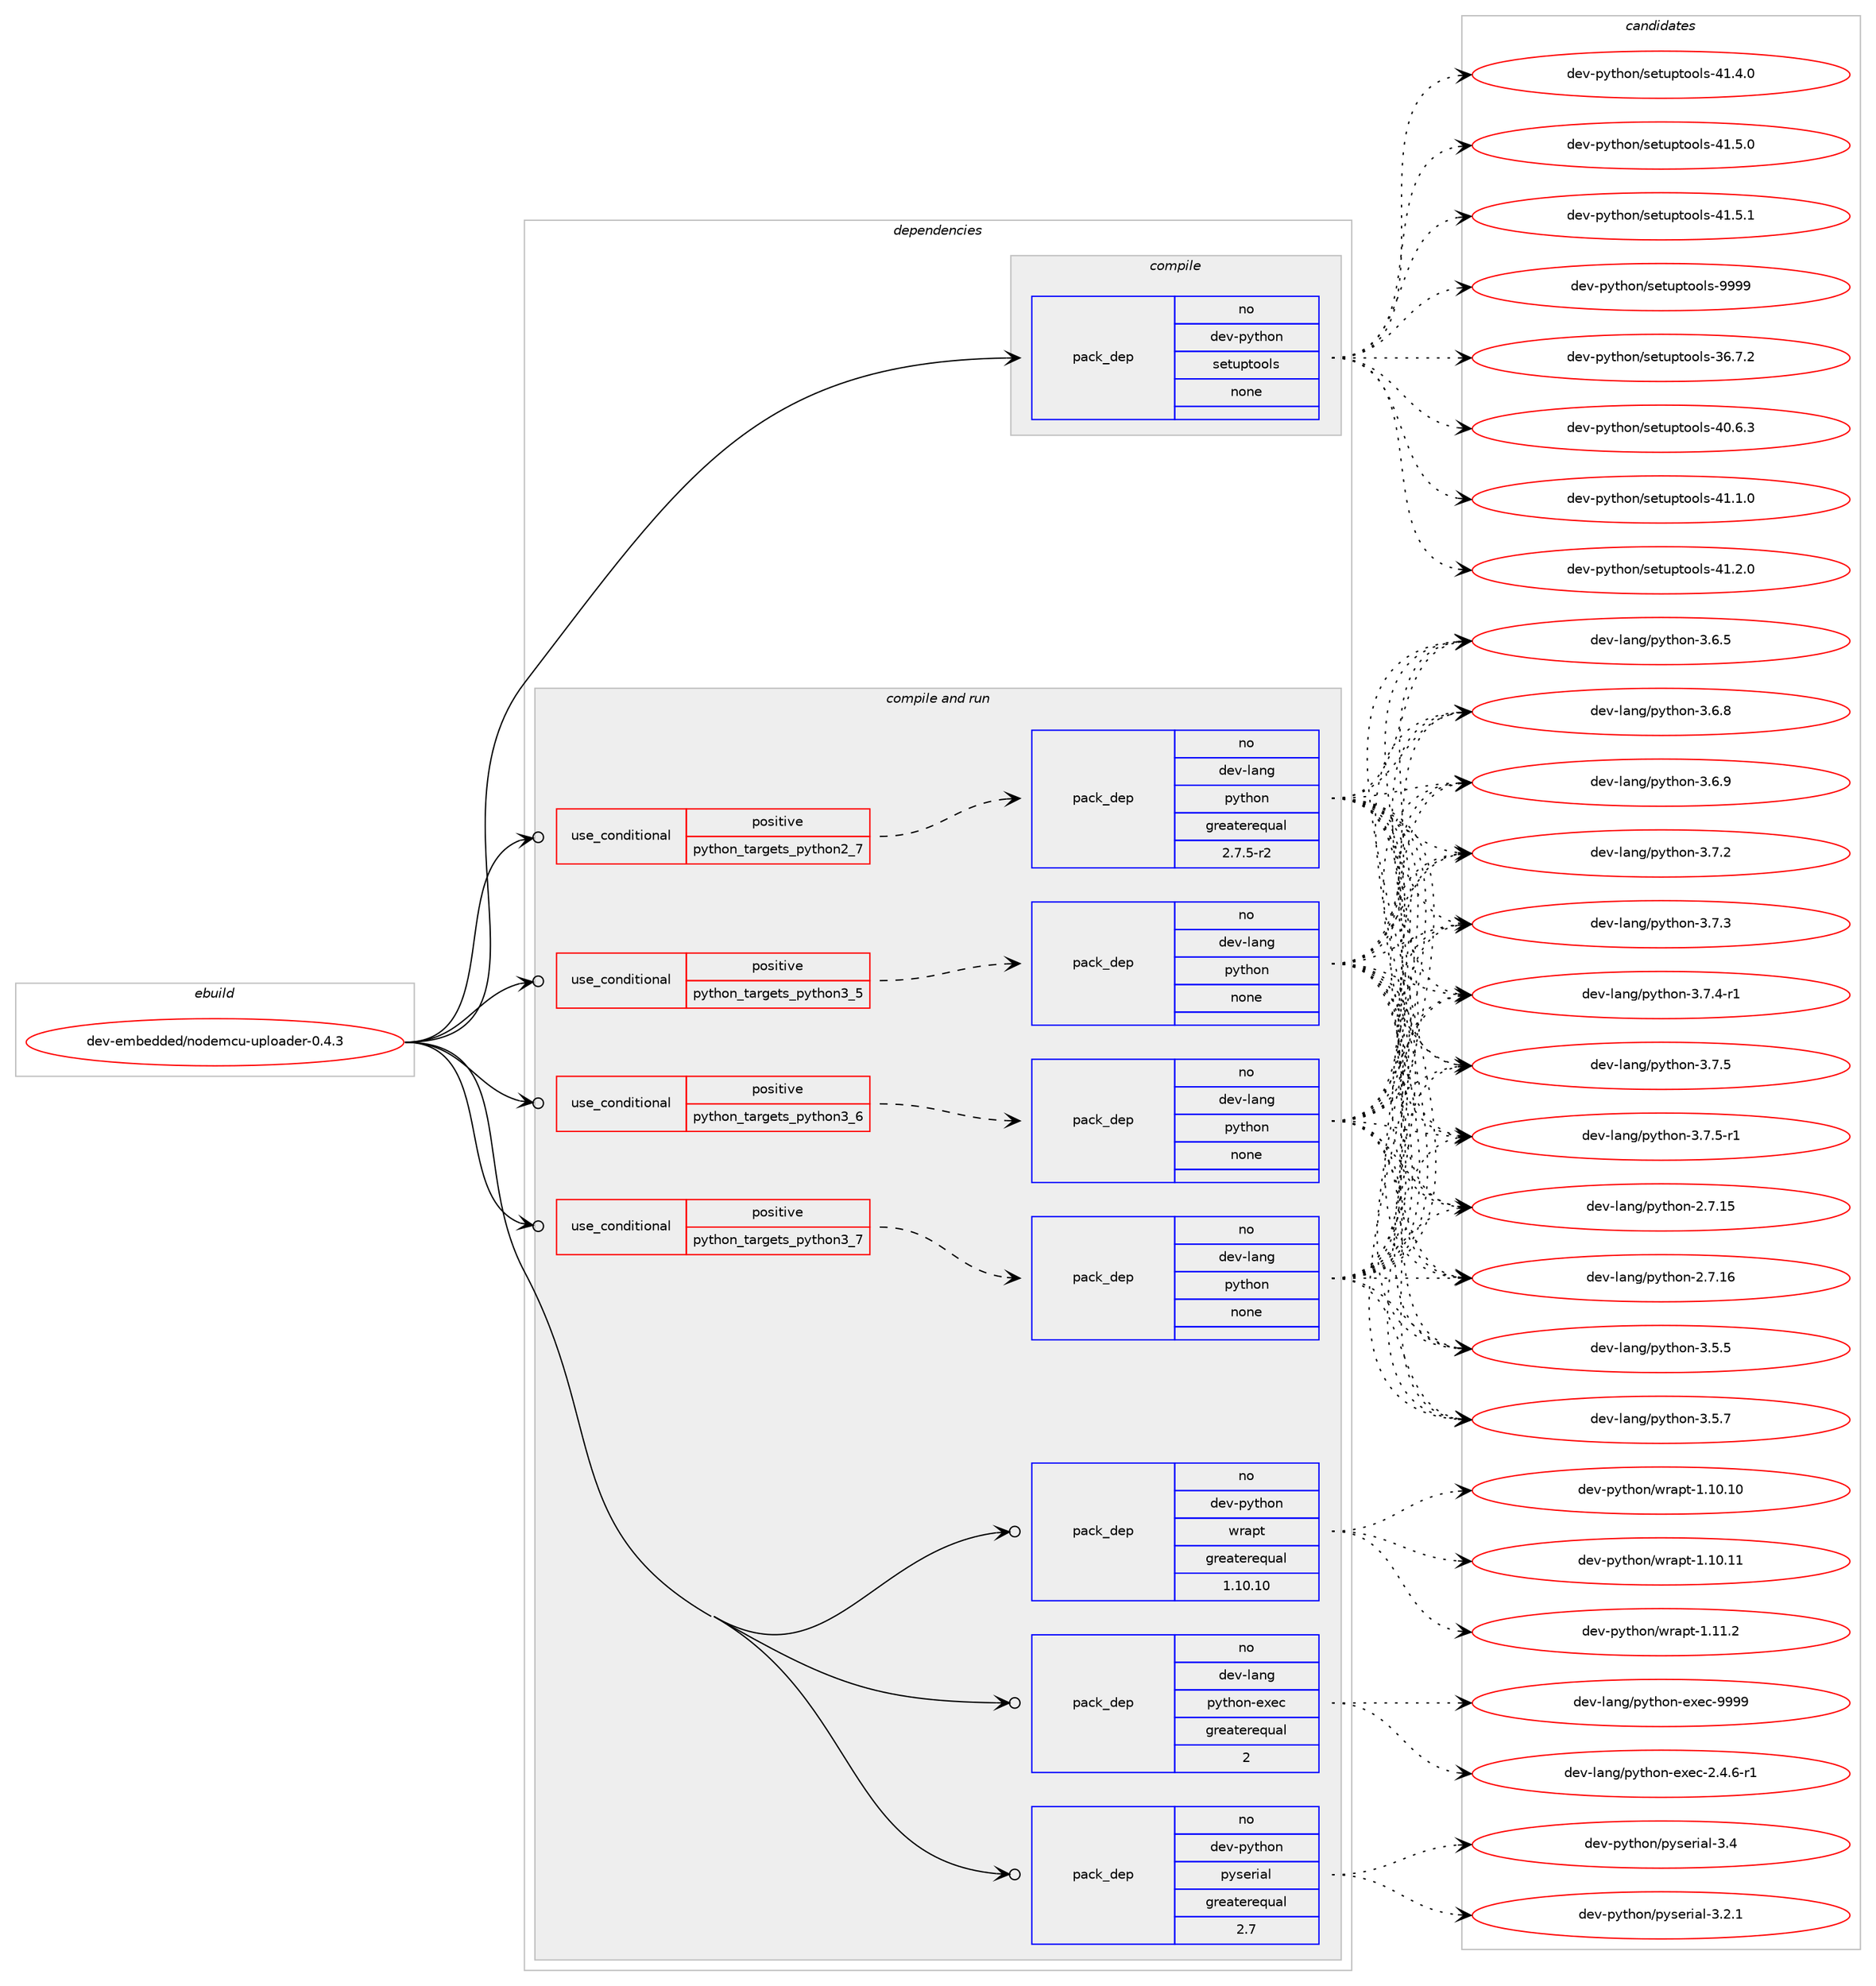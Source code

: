 digraph prolog {

# *************
# Graph options
# *************

newrank=true;
concentrate=true;
compound=true;
graph [rankdir=LR,fontname=Helvetica,fontsize=10,ranksep=1.5];#, ranksep=2.5, nodesep=0.2];
edge  [arrowhead=vee];
node  [fontname=Helvetica,fontsize=10];

# **********
# The ebuild
# **********

subgraph cluster_leftcol {
color=gray;
rank=same;
label=<<i>ebuild</i>>;
id [label="dev-embedded/nodemcu-uploader-0.4.3", color=red, width=4, href="../dev-embedded/nodemcu-uploader-0.4.3.svg"];
}

# ****************
# The dependencies
# ****************

subgraph cluster_midcol {
color=gray;
label=<<i>dependencies</i>>;
subgraph cluster_compile {
fillcolor="#eeeeee";
style=filled;
label=<<i>compile</i>>;
subgraph pack390066 {
dependency524224 [label=<<TABLE BORDER="0" CELLBORDER="1" CELLSPACING="0" CELLPADDING="4" WIDTH="220"><TR><TD ROWSPAN="6" CELLPADDING="30">pack_dep</TD></TR><TR><TD WIDTH="110">no</TD></TR><TR><TD>dev-python</TD></TR><TR><TD>setuptools</TD></TR><TR><TD>none</TD></TR><TR><TD></TD></TR></TABLE>>, shape=none, color=blue];
}
id:e -> dependency524224:w [weight=20,style="solid",arrowhead="vee"];
}
subgraph cluster_compileandrun {
fillcolor="#eeeeee";
style=filled;
label=<<i>compile and run</i>>;
subgraph cond124379 {
dependency524225 [label=<<TABLE BORDER="0" CELLBORDER="1" CELLSPACING="0" CELLPADDING="4"><TR><TD ROWSPAN="3" CELLPADDING="10">use_conditional</TD></TR><TR><TD>positive</TD></TR><TR><TD>python_targets_python2_7</TD></TR></TABLE>>, shape=none, color=red];
subgraph pack390067 {
dependency524226 [label=<<TABLE BORDER="0" CELLBORDER="1" CELLSPACING="0" CELLPADDING="4" WIDTH="220"><TR><TD ROWSPAN="6" CELLPADDING="30">pack_dep</TD></TR><TR><TD WIDTH="110">no</TD></TR><TR><TD>dev-lang</TD></TR><TR><TD>python</TD></TR><TR><TD>greaterequal</TD></TR><TR><TD>2.7.5-r2</TD></TR></TABLE>>, shape=none, color=blue];
}
dependency524225:e -> dependency524226:w [weight=20,style="dashed",arrowhead="vee"];
}
id:e -> dependency524225:w [weight=20,style="solid",arrowhead="odotvee"];
subgraph cond124380 {
dependency524227 [label=<<TABLE BORDER="0" CELLBORDER="1" CELLSPACING="0" CELLPADDING="4"><TR><TD ROWSPAN="3" CELLPADDING="10">use_conditional</TD></TR><TR><TD>positive</TD></TR><TR><TD>python_targets_python3_5</TD></TR></TABLE>>, shape=none, color=red];
subgraph pack390068 {
dependency524228 [label=<<TABLE BORDER="0" CELLBORDER="1" CELLSPACING="0" CELLPADDING="4" WIDTH="220"><TR><TD ROWSPAN="6" CELLPADDING="30">pack_dep</TD></TR><TR><TD WIDTH="110">no</TD></TR><TR><TD>dev-lang</TD></TR><TR><TD>python</TD></TR><TR><TD>none</TD></TR><TR><TD></TD></TR></TABLE>>, shape=none, color=blue];
}
dependency524227:e -> dependency524228:w [weight=20,style="dashed",arrowhead="vee"];
}
id:e -> dependency524227:w [weight=20,style="solid",arrowhead="odotvee"];
subgraph cond124381 {
dependency524229 [label=<<TABLE BORDER="0" CELLBORDER="1" CELLSPACING="0" CELLPADDING="4"><TR><TD ROWSPAN="3" CELLPADDING="10">use_conditional</TD></TR><TR><TD>positive</TD></TR><TR><TD>python_targets_python3_6</TD></TR></TABLE>>, shape=none, color=red];
subgraph pack390069 {
dependency524230 [label=<<TABLE BORDER="0" CELLBORDER="1" CELLSPACING="0" CELLPADDING="4" WIDTH="220"><TR><TD ROWSPAN="6" CELLPADDING="30">pack_dep</TD></TR><TR><TD WIDTH="110">no</TD></TR><TR><TD>dev-lang</TD></TR><TR><TD>python</TD></TR><TR><TD>none</TD></TR><TR><TD></TD></TR></TABLE>>, shape=none, color=blue];
}
dependency524229:e -> dependency524230:w [weight=20,style="dashed",arrowhead="vee"];
}
id:e -> dependency524229:w [weight=20,style="solid",arrowhead="odotvee"];
subgraph cond124382 {
dependency524231 [label=<<TABLE BORDER="0" CELLBORDER="1" CELLSPACING="0" CELLPADDING="4"><TR><TD ROWSPAN="3" CELLPADDING="10">use_conditional</TD></TR><TR><TD>positive</TD></TR><TR><TD>python_targets_python3_7</TD></TR></TABLE>>, shape=none, color=red];
subgraph pack390070 {
dependency524232 [label=<<TABLE BORDER="0" CELLBORDER="1" CELLSPACING="0" CELLPADDING="4" WIDTH="220"><TR><TD ROWSPAN="6" CELLPADDING="30">pack_dep</TD></TR><TR><TD WIDTH="110">no</TD></TR><TR><TD>dev-lang</TD></TR><TR><TD>python</TD></TR><TR><TD>none</TD></TR><TR><TD></TD></TR></TABLE>>, shape=none, color=blue];
}
dependency524231:e -> dependency524232:w [weight=20,style="dashed",arrowhead="vee"];
}
id:e -> dependency524231:w [weight=20,style="solid",arrowhead="odotvee"];
subgraph pack390071 {
dependency524233 [label=<<TABLE BORDER="0" CELLBORDER="1" CELLSPACING="0" CELLPADDING="4" WIDTH="220"><TR><TD ROWSPAN="6" CELLPADDING="30">pack_dep</TD></TR><TR><TD WIDTH="110">no</TD></TR><TR><TD>dev-lang</TD></TR><TR><TD>python-exec</TD></TR><TR><TD>greaterequal</TD></TR><TR><TD>2</TD></TR></TABLE>>, shape=none, color=blue];
}
id:e -> dependency524233:w [weight=20,style="solid",arrowhead="odotvee"];
subgraph pack390072 {
dependency524234 [label=<<TABLE BORDER="0" CELLBORDER="1" CELLSPACING="0" CELLPADDING="4" WIDTH="220"><TR><TD ROWSPAN="6" CELLPADDING="30">pack_dep</TD></TR><TR><TD WIDTH="110">no</TD></TR><TR><TD>dev-python</TD></TR><TR><TD>pyserial</TD></TR><TR><TD>greaterequal</TD></TR><TR><TD>2.7</TD></TR></TABLE>>, shape=none, color=blue];
}
id:e -> dependency524234:w [weight=20,style="solid",arrowhead="odotvee"];
subgraph pack390073 {
dependency524235 [label=<<TABLE BORDER="0" CELLBORDER="1" CELLSPACING="0" CELLPADDING="4" WIDTH="220"><TR><TD ROWSPAN="6" CELLPADDING="30">pack_dep</TD></TR><TR><TD WIDTH="110">no</TD></TR><TR><TD>dev-python</TD></TR><TR><TD>wrapt</TD></TR><TR><TD>greaterequal</TD></TR><TR><TD>1.10.10</TD></TR></TABLE>>, shape=none, color=blue];
}
id:e -> dependency524235:w [weight=20,style="solid",arrowhead="odotvee"];
}
subgraph cluster_run {
fillcolor="#eeeeee";
style=filled;
label=<<i>run</i>>;
}
}

# **************
# The candidates
# **************

subgraph cluster_choices {
rank=same;
color=gray;
label=<<i>candidates</i>>;

subgraph choice390066 {
color=black;
nodesep=1;
choice100101118451121211161041111104711510111611711211611111110811545515446554650 [label="dev-python/setuptools-36.7.2", color=red, width=4,href="../dev-python/setuptools-36.7.2.svg"];
choice100101118451121211161041111104711510111611711211611111110811545524846544651 [label="dev-python/setuptools-40.6.3", color=red, width=4,href="../dev-python/setuptools-40.6.3.svg"];
choice100101118451121211161041111104711510111611711211611111110811545524946494648 [label="dev-python/setuptools-41.1.0", color=red, width=4,href="../dev-python/setuptools-41.1.0.svg"];
choice100101118451121211161041111104711510111611711211611111110811545524946504648 [label="dev-python/setuptools-41.2.0", color=red, width=4,href="../dev-python/setuptools-41.2.0.svg"];
choice100101118451121211161041111104711510111611711211611111110811545524946524648 [label="dev-python/setuptools-41.4.0", color=red, width=4,href="../dev-python/setuptools-41.4.0.svg"];
choice100101118451121211161041111104711510111611711211611111110811545524946534648 [label="dev-python/setuptools-41.5.0", color=red, width=4,href="../dev-python/setuptools-41.5.0.svg"];
choice100101118451121211161041111104711510111611711211611111110811545524946534649 [label="dev-python/setuptools-41.5.1", color=red, width=4,href="../dev-python/setuptools-41.5.1.svg"];
choice10010111845112121116104111110471151011161171121161111111081154557575757 [label="dev-python/setuptools-9999", color=red, width=4,href="../dev-python/setuptools-9999.svg"];
dependency524224:e -> choice100101118451121211161041111104711510111611711211611111110811545515446554650:w [style=dotted,weight="100"];
dependency524224:e -> choice100101118451121211161041111104711510111611711211611111110811545524846544651:w [style=dotted,weight="100"];
dependency524224:e -> choice100101118451121211161041111104711510111611711211611111110811545524946494648:w [style=dotted,weight="100"];
dependency524224:e -> choice100101118451121211161041111104711510111611711211611111110811545524946504648:w [style=dotted,weight="100"];
dependency524224:e -> choice100101118451121211161041111104711510111611711211611111110811545524946524648:w [style=dotted,weight="100"];
dependency524224:e -> choice100101118451121211161041111104711510111611711211611111110811545524946534648:w [style=dotted,weight="100"];
dependency524224:e -> choice100101118451121211161041111104711510111611711211611111110811545524946534649:w [style=dotted,weight="100"];
dependency524224:e -> choice10010111845112121116104111110471151011161171121161111111081154557575757:w [style=dotted,weight="100"];
}
subgraph choice390067 {
color=black;
nodesep=1;
choice10010111845108971101034711212111610411111045504655464953 [label="dev-lang/python-2.7.15", color=red, width=4,href="../dev-lang/python-2.7.15.svg"];
choice10010111845108971101034711212111610411111045504655464954 [label="dev-lang/python-2.7.16", color=red, width=4,href="../dev-lang/python-2.7.16.svg"];
choice100101118451089711010347112121116104111110455146534653 [label="dev-lang/python-3.5.5", color=red, width=4,href="../dev-lang/python-3.5.5.svg"];
choice100101118451089711010347112121116104111110455146534655 [label="dev-lang/python-3.5.7", color=red, width=4,href="../dev-lang/python-3.5.7.svg"];
choice100101118451089711010347112121116104111110455146544653 [label="dev-lang/python-3.6.5", color=red, width=4,href="../dev-lang/python-3.6.5.svg"];
choice100101118451089711010347112121116104111110455146544656 [label="dev-lang/python-3.6.8", color=red, width=4,href="../dev-lang/python-3.6.8.svg"];
choice100101118451089711010347112121116104111110455146544657 [label="dev-lang/python-3.6.9", color=red, width=4,href="../dev-lang/python-3.6.9.svg"];
choice100101118451089711010347112121116104111110455146554650 [label="dev-lang/python-3.7.2", color=red, width=4,href="../dev-lang/python-3.7.2.svg"];
choice100101118451089711010347112121116104111110455146554651 [label="dev-lang/python-3.7.3", color=red, width=4,href="../dev-lang/python-3.7.3.svg"];
choice1001011184510897110103471121211161041111104551465546524511449 [label="dev-lang/python-3.7.4-r1", color=red, width=4,href="../dev-lang/python-3.7.4-r1.svg"];
choice100101118451089711010347112121116104111110455146554653 [label="dev-lang/python-3.7.5", color=red, width=4,href="../dev-lang/python-3.7.5.svg"];
choice1001011184510897110103471121211161041111104551465546534511449 [label="dev-lang/python-3.7.5-r1", color=red, width=4,href="../dev-lang/python-3.7.5-r1.svg"];
dependency524226:e -> choice10010111845108971101034711212111610411111045504655464953:w [style=dotted,weight="100"];
dependency524226:e -> choice10010111845108971101034711212111610411111045504655464954:w [style=dotted,weight="100"];
dependency524226:e -> choice100101118451089711010347112121116104111110455146534653:w [style=dotted,weight="100"];
dependency524226:e -> choice100101118451089711010347112121116104111110455146534655:w [style=dotted,weight="100"];
dependency524226:e -> choice100101118451089711010347112121116104111110455146544653:w [style=dotted,weight="100"];
dependency524226:e -> choice100101118451089711010347112121116104111110455146544656:w [style=dotted,weight="100"];
dependency524226:e -> choice100101118451089711010347112121116104111110455146544657:w [style=dotted,weight="100"];
dependency524226:e -> choice100101118451089711010347112121116104111110455146554650:w [style=dotted,weight="100"];
dependency524226:e -> choice100101118451089711010347112121116104111110455146554651:w [style=dotted,weight="100"];
dependency524226:e -> choice1001011184510897110103471121211161041111104551465546524511449:w [style=dotted,weight="100"];
dependency524226:e -> choice100101118451089711010347112121116104111110455146554653:w [style=dotted,weight="100"];
dependency524226:e -> choice1001011184510897110103471121211161041111104551465546534511449:w [style=dotted,weight="100"];
}
subgraph choice390068 {
color=black;
nodesep=1;
choice10010111845108971101034711212111610411111045504655464953 [label="dev-lang/python-2.7.15", color=red, width=4,href="../dev-lang/python-2.7.15.svg"];
choice10010111845108971101034711212111610411111045504655464954 [label="dev-lang/python-2.7.16", color=red, width=4,href="../dev-lang/python-2.7.16.svg"];
choice100101118451089711010347112121116104111110455146534653 [label="dev-lang/python-3.5.5", color=red, width=4,href="../dev-lang/python-3.5.5.svg"];
choice100101118451089711010347112121116104111110455146534655 [label="dev-lang/python-3.5.7", color=red, width=4,href="../dev-lang/python-3.5.7.svg"];
choice100101118451089711010347112121116104111110455146544653 [label="dev-lang/python-3.6.5", color=red, width=4,href="../dev-lang/python-3.6.5.svg"];
choice100101118451089711010347112121116104111110455146544656 [label="dev-lang/python-3.6.8", color=red, width=4,href="../dev-lang/python-3.6.8.svg"];
choice100101118451089711010347112121116104111110455146544657 [label="dev-lang/python-3.6.9", color=red, width=4,href="../dev-lang/python-3.6.9.svg"];
choice100101118451089711010347112121116104111110455146554650 [label="dev-lang/python-3.7.2", color=red, width=4,href="../dev-lang/python-3.7.2.svg"];
choice100101118451089711010347112121116104111110455146554651 [label="dev-lang/python-3.7.3", color=red, width=4,href="../dev-lang/python-3.7.3.svg"];
choice1001011184510897110103471121211161041111104551465546524511449 [label="dev-lang/python-3.7.4-r1", color=red, width=4,href="../dev-lang/python-3.7.4-r1.svg"];
choice100101118451089711010347112121116104111110455146554653 [label="dev-lang/python-3.7.5", color=red, width=4,href="../dev-lang/python-3.7.5.svg"];
choice1001011184510897110103471121211161041111104551465546534511449 [label="dev-lang/python-3.7.5-r1", color=red, width=4,href="../dev-lang/python-3.7.5-r1.svg"];
dependency524228:e -> choice10010111845108971101034711212111610411111045504655464953:w [style=dotted,weight="100"];
dependency524228:e -> choice10010111845108971101034711212111610411111045504655464954:w [style=dotted,weight="100"];
dependency524228:e -> choice100101118451089711010347112121116104111110455146534653:w [style=dotted,weight="100"];
dependency524228:e -> choice100101118451089711010347112121116104111110455146534655:w [style=dotted,weight="100"];
dependency524228:e -> choice100101118451089711010347112121116104111110455146544653:w [style=dotted,weight="100"];
dependency524228:e -> choice100101118451089711010347112121116104111110455146544656:w [style=dotted,weight="100"];
dependency524228:e -> choice100101118451089711010347112121116104111110455146544657:w [style=dotted,weight="100"];
dependency524228:e -> choice100101118451089711010347112121116104111110455146554650:w [style=dotted,weight="100"];
dependency524228:e -> choice100101118451089711010347112121116104111110455146554651:w [style=dotted,weight="100"];
dependency524228:e -> choice1001011184510897110103471121211161041111104551465546524511449:w [style=dotted,weight="100"];
dependency524228:e -> choice100101118451089711010347112121116104111110455146554653:w [style=dotted,weight="100"];
dependency524228:e -> choice1001011184510897110103471121211161041111104551465546534511449:w [style=dotted,weight="100"];
}
subgraph choice390069 {
color=black;
nodesep=1;
choice10010111845108971101034711212111610411111045504655464953 [label="dev-lang/python-2.7.15", color=red, width=4,href="../dev-lang/python-2.7.15.svg"];
choice10010111845108971101034711212111610411111045504655464954 [label="dev-lang/python-2.7.16", color=red, width=4,href="../dev-lang/python-2.7.16.svg"];
choice100101118451089711010347112121116104111110455146534653 [label="dev-lang/python-3.5.5", color=red, width=4,href="../dev-lang/python-3.5.5.svg"];
choice100101118451089711010347112121116104111110455146534655 [label="dev-lang/python-3.5.7", color=red, width=4,href="../dev-lang/python-3.5.7.svg"];
choice100101118451089711010347112121116104111110455146544653 [label="dev-lang/python-3.6.5", color=red, width=4,href="../dev-lang/python-3.6.5.svg"];
choice100101118451089711010347112121116104111110455146544656 [label="dev-lang/python-3.6.8", color=red, width=4,href="../dev-lang/python-3.6.8.svg"];
choice100101118451089711010347112121116104111110455146544657 [label="dev-lang/python-3.6.9", color=red, width=4,href="../dev-lang/python-3.6.9.svg"];
choice100101118451089711010347112121116104111110455146554650 [label="dev-lang/python-3.7.2", color=red, width=4,href="../dev-lang/python-3.7.2.svg"];
choice100101118451089711010347112121116104111110455146554651 [label="dev-lang/python-3.7.3", color=red, width=4,href="../dev-lang/python-3.7.3.svg"];
choice1001011184510897110103471121211161041111104551465546524511449 [label="dev-lang/python-3.7.4-r1", color=red, width=4,href="../dev-lang/python-3.7.4-r1.svg"];
choice100101118451089711010347112121116104111110455146554653 [label="dev-lang/python-3.7.5", color=red, width=4,href="../dev-lang/python-3.7.5.svg"];
choice1001011184510897110103471121211161041111104551465546534511449 [label="dev-lang/python-3.7.5-r1", color=red, width=4,href="../dev-lang/python-3.7.5-r1.svg"];
dependency524230:e -> choice10010111845108971101034711212111610411111045504655464953:w [style=dotted,weight="100"];
dependency524230:e -> choice10010111845108971101034711212111610411111045504655464954:w [style=dotted,weight="100"];
dependency524230:e -> choice100101118451089711010347112121116104111110455146534653:w [style=dotted,weight="100"];
dependency524230:e -> choice100101118451089711010347112121116104111110455146534655:w [style=dotted,weight="100"];
dependency524230:e -> choice100101118451089711010347112121116104111110455146544653:w [style=dotted,weight="100"];
dependency524230:e -> choice100101118451089711010347112121116104111110455146544656:w [style=dotted,weight="100"];
dependency524230:e -> choice100101118451089711010347112121116104111110455146544657:w [style=dotted,weight="100"];
dependency524230:e -> choice100101118451089711010347112121116104111110455146554650:w [style=dotted,weight="100"];
dependency524230:e -> choice100101118451089711010347112121116104111110455146554651:w [style=dotted,weight="100"];
dependency524230:e -> choice1001011184510897110103471121211161041111104551465546524511449:w [style=dotted,weight="100"];
dependency524230:e -> choice100101118451089711010347112121116104111110455146554653:w [style=dotted,weight="100"];
dependency524230:e -> choice1001011184510897110103471121211161041111104551465546534511449:w [style=dotted,weight="100"];
}
subgraph choice390070 {
color=black;
nodesep=1;
choice10010111845108971101034711212111610411111045504655464953 [label="dev-lang/python-2.7.15", color=red, width=4,href="../dev-lang/python-2.7.15.svg"];
choice10010111845108971101034711212111610411111045504655464954 [label="dev-lang/python-2.7.16", color=red, width=4,href="../dev-lang/python-2.7.16.svg"];
choice100101118451089711010347112121116104111110455146534653 [label="dev-lang/python-3.5.5", color=red, width=4,href="../dev-lang/python-3.5.5.svg"];
choice100101118451089711010347112121116104111110455146534655 [label="dev-lang/python-3.5.7", color=red, width=4,href="../dev-lang/python-3.5.7.svg"];
choice100101118451089711010347112121116104111110455146544653 [label="dev-lang/python-3.6.5", color=red, width=4,href="../dev-lang/python-3.6.5.svg"];
choice100101118451089711010347112121116104111110455146544656 [label="dev-lang/python-3.6.8", color=red, width=4,href="../dev-lang/python-3.6.8.svg"];
choice100101118451089711010347112121116104111110455146544657 [label="dev-lang/python-3.6.9", color=red, width=4,href="../dev-lang/python-3.6.9.svg"];
choice100101118451089711010347112121116104111110455146554650 [label="dev-lang/python-3.7.2", color=red, width=4,href="../dev-lang/python-3.7.2.svg"];
choice100101118451089711010347112121116104111110455146554651 [label="dev-lang/python-3.7.3", color=red, width=4,href="../dev-lang/python-3.7.3.svg"];
choice1001011184510897110103471121211161041111104551465546524511449 [label="dev-lang/python-3.7.4-r1", color=red, width=4,href="../dev-lang/python-3.7.4-r1.svg"];
choice100101118451089711010347112121116104111110455146554653 [label="dev-lang/python-3.7.5", color=red, width=4,href="../dev-lang/python-3.7.5.svg"];
choice1001011184510897110103471121211161041111104551465546534511449 [label="dev-lang/python-3.7.5-r1", color=red, width=4,href="../dev-lang/python-3.7.5-r1.svg"];
dependency524232:e -> choice10010111845108971101034711212111610411111045504655464953:w [style=dotted,weight="100"];
dependency524232:e -> choice10010111845108971101034711212111610411111045504655464954:w [style=dotted,weight="100"];
dependency524232:e -> choice100101118451089711010347112121116104111110455146534653:w [style=dotted,weight="100"];
dependency524232:e -> choice100101118451089711010347112121116104111110455146534655:w [style=dotted,weight="100"];
dependency524232:e -> choice100101118451089711010347112121116104111110455146544653:w [style=dotted,weight="100"];
dependency524232:e -> choice100101118451089711010347112121116104111110455146544656:w [style=dotted,weight="100"];
dependency524232:e -> choice100101118451089711010347112121116104111110455146544657:w [style=dotted,weight="100"];
dependency524232:e -> choice100101118451089711010347112121116104111110455146554650:w [style=dotted,weight="100"];
dependency524232:e -> choice100101118451089711010347112121116104111110455146554651:w [style=dotted,weight="100"];
dependency524232:e -> choice1001011184510897110103471121211161041111104551465546524511449:w [style=dotted,weight="100"];
dependency524232:e -> choice100101118451089711010347112121116104111110455146554653:w [style=dotted,weight="100"];
dependency524232:e -> choice1001011184510897110103471121211161041111104551465546534511449:w [style=dotted,weight="100"];
}
subgraph choice390071 {
color=black;
nodesep=1;
choice10010111845108971101034711212111610411111045101120101994550465246544511449 [label="dev-lang/python-exec-2.4.6-r1", color=red, width=4,href="../dev-lang/python-exec-2.4.6-r1.svg"];
choice10010111845108971101034711212111610411111045101120101994557575757 [label="dev-lang/python-exec-9999", color=red, width=4,href="../dev-lang/python-exec-9999.svg"];
dependency524233:e -> choice10010111845108971101034711212111610411111045101120101994550465246544511449:w [style=dotted,weight="100"];
dependency524233:e -> choice10010111845108971101034711212111610411111045101120101994557575757:w [style=dotted,weight="100"];
}
subgraph choice390072 {
color=black;
nodesep=1;
choice100101118451121211161041111104711212111510111410597108455146504649 [label="dev-python/pyserial-3.2.1", color=red, width=4,href="../dev-python/pyserial-3.2.1.svg"];
choice10010111845112121116104111110471121211151011141059710845514652 [label="dev-python/pyserial-3.4", color=red, width=4,href="../dev-python/pyserial-3.4.svg"];
dependency524234:e -> choice100101118451121211161041111104711212111510111410597108455146504649:w [style=dotted,weight="100"];
dependency524234:e -> choice10010111845112121116104111110471121211151011141059710845514652:w [style=dotted,weight="100"];
}
subgraph choice390073 {
color=black;
nodesep=1;
choice1001011184511212111610411111047119114971121164549464948464948 [label="dev-python/wrapt-1.10.10", color=red, width=4,href="../dev-python/wrapt-1.10.10.svg"];
choice1001011184511212111610411111047119114971121164549464948464949 [label="dev-python/wrapt-1.10.11", color=red, width=4,href="../dev-python/wrapt-1.10.11.svg"];
choice10010111845112121116104111110471191149711211645494649494650 [label="dev-python/wrapt-1.11.2", color=red, width=4,href="../dev-python/wrapt-1.11.2.svg"];
dependency524235:e -> choice1001011184511212111610411111047119114971121164549464948464948:w [style=dotted,weight="100"];
dependency524235:e -> choice1001011184511212111610411111047119114971121164549464948464949:w [style=dotted,weight="100"];
dependency524235:e -> choice10010111845112121116104111110471191149711211645494649494650:w [style=dotted,weight="100"];
}
}

}

